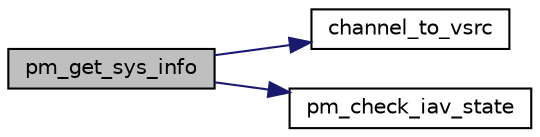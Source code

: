digraph "pm_get_sys_info"
{
 // INTERACTIVE_SVG=YES
 // LATEX_PDF_SIZE
  bgcolor="transparent";
  edge [fontname="Helvetica",fontsize="10",labelfontname="Helvetica",labelfontsize="10"];
  node [fontname="Helvetica",fontsize="10",shape=record];
  rankdir="LR";
  Node1 [label="pm_get_sys_info",height=0.2,width=0.4,color="black", fillcolor="grey75", style="filled", fontcolor="black",tooltip=" "];
  Node1 -> Node2 [color="midnightblue",fontsize="10",style="solid",fontname="Helvetica"];
  Node2 [label="channel_to_vsrc",height=0.2,width=0.4,color="black",URL="$db/dab/lib__pm_8c.html#a8da52d9af78b1372e4f7bd1ce50822db",tooltip=" "];
  Node1 -> Node3 [color="midnightblue",fontsize="10",style="solid",fontname="Helvetica"];
  Node3 [label="pm_check_iav_state",height=0.2,width=0.4,color="black",URL="$db/dab/lib__pm_8c.html#ad865ca032687d249aead1fb987fc37d0",tooltip=" "];
}
